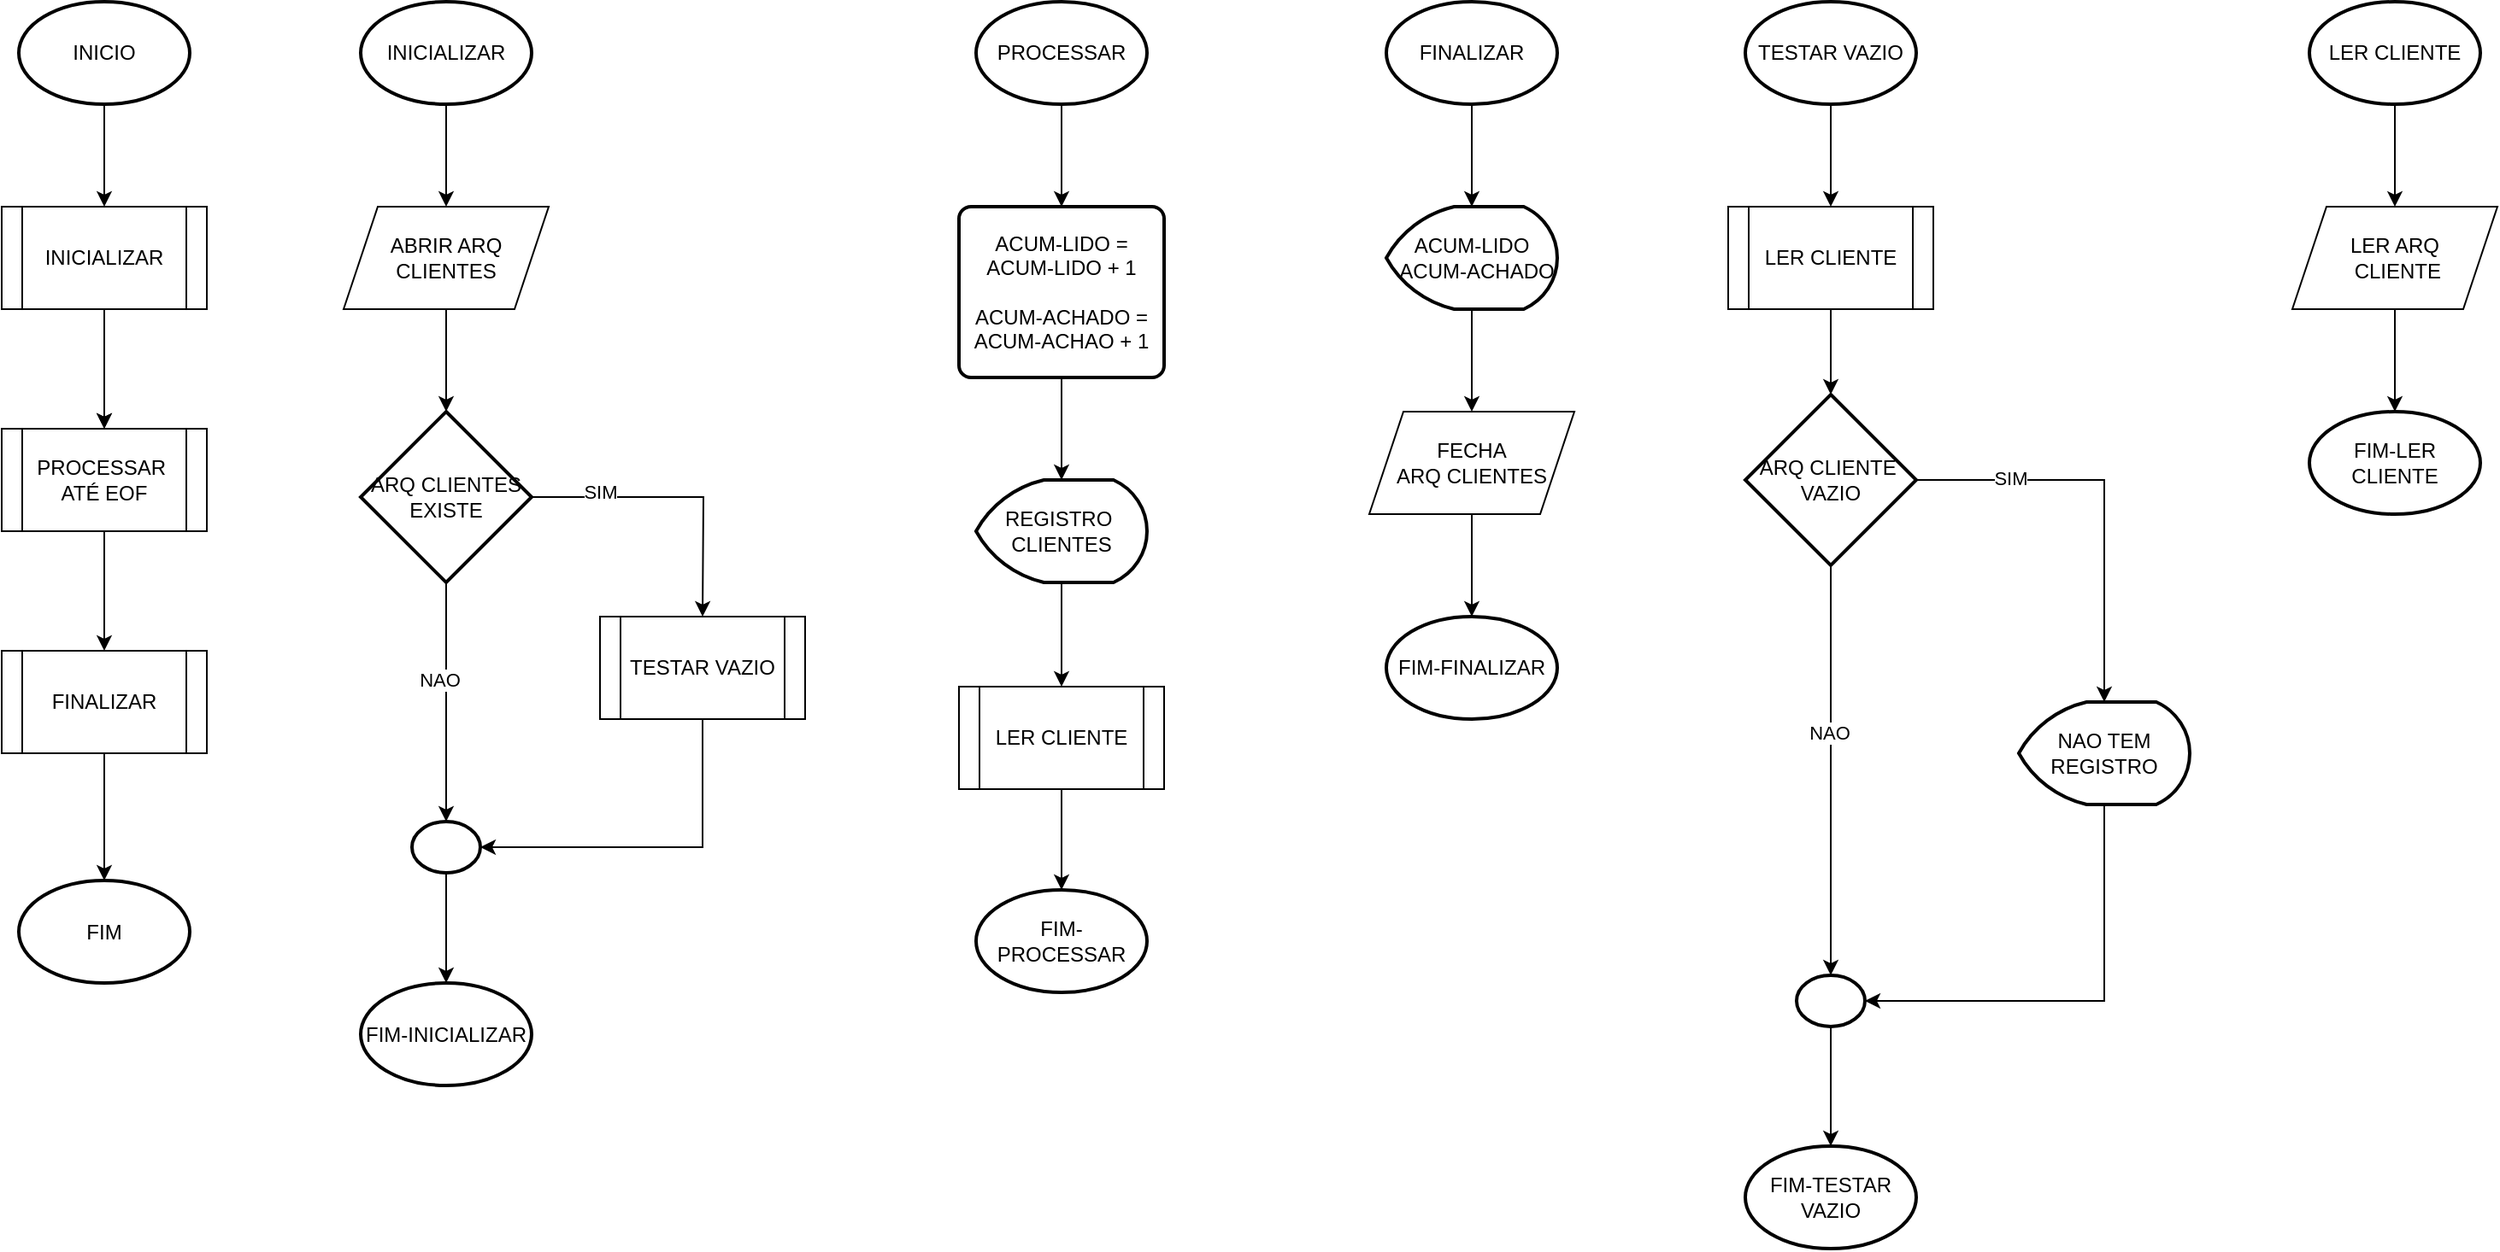 <mxfile version="24.5.3" type="device">
  <diagram name="INICIO" id="7L5nBzuBGl_KogjX439_">
    <mxGraphModel dx="1050" dy="629" grid="1" gridSize="10" guides="1" tooltips="1" connect="1" arrows="1" fold="1" page="1" pageScale="1" pageWidth="827" pageHeight="1169" math="0" shadow="0">
      <root>
        <mxCell id="0" />
        <mxCell id="1" parent="0" />
        <mxCell id="4GzO2HuCPR0ZWuBhqW5l-5" value="" style="edgeStyle=orthogonalEdgeStyle;rounded=0;orthogonalLoop=1;jettySize=auto;html=1;" parent="1" source="4GzO2HuCPR0ZWuBhqW5l-1" target="4GzO2HuCPR0ZWuBhqW5l-4" edge="1">
          <mxGeometry relative="1" as="geometry" />
        </mxCell>
        <mxCell id="4GzO2HuCPR0ZWuBhqW5l-1" value="INICIO" style="strokeWidth=2;html=1;shape=mxgraph.flowchart.start_1;whiteSpace=wrap;" parent="1" vertex="1">
          <mxGeometry x="60" y="20" width="100" height="60" as="geometry" />
        </mxCell>
        <mxCell id="4GzO2HuCPR0ZWuBhqW5l-10" value="" style="edgeStyle=orthogonalEdgeStyle;rounded=0;orthogonalLoop=1;jettySize=auto;html=1;" parent="1" source="4GzO2HuCPR0ZWuBhqW5l-2" target="4GzO2HuCPR0ZWuBhqW5l-9" edge="1">
          <mxGeometry relative="1" as="geometry" />
        </mxCell>
        <UserObject label="FINALIZAR" link="data:page/id,deDDoAH28g8LAlweGlOw" id="4GzO2HuCPR0ZWuBhqW5l-2">
          <mxCell style="shape=process;whiteSpace=wrap;html=1;backgroundOutline=1;" parent="1" vertex="1">
            <mxGeometry x="50" y="400" width="120" height="60" as="geometry" />
          </mxCell>
        </UserObject>
        <mxCell id="4GzO2HuCPR0ZWuBhqW5l-7" value="" style="edgeStyle=orthogonalEdgeStyle;rounded=0;orthogonalLoop=1;jettySize=auto;html=1;" parent="1" source="4GzO2HuCPR0ZWuBhqW5l-3" target="4GzO2HuCPR0ZWuBhqW5l-2" edge="1">
          <mxGeometry relative="1" as="geometry" />
        </mxCell>
        <UserObject label="PROCESSAR&amp;nbsp;&lt;div&gt;ATÉ EOF&lt;/div&gt;" link="data:page/id,35Z_oa8MOofcNe-zF00D" id="4GzO2HuCPR0ZWuBhqW5l-3">
          <mxCell style="shape=process;whiteSpace=wrap;html=1;backgroundOutline=1;" parent="1" vertex="1">
            <mxGeometry x="50" y="270" width="120" height="60" as="geometry" />
          </mxCell>
        </UserObject>
        <mxCell id="4GzO2HuCPR0ZWuBhqW5l-6" value="" style="edgeStyle=orthogonalEdgeStyle;rounded=0;orthogonalLoop=1;jettySize=auto;html=1;" parent="1" source="4GzO2HuCPR0ZWuBhqW5l-4" target="4GzO2HuCPR0ZWuBhqW5l-3" edge="1">
          <mxGeometry relative="1" as="geometry" />
        </mxCell>
        <mxCell id="8_iH0kpdrprveCnPVCKy-1" value="" style="edgeStyle=orthogonalEdgeStyle;rounded=0;orthogonalLoop=1;jettySize=auto;html=1;" parent="1" source="4GzO2HuCPR0ZWuBhqW5l-4" target="4GzO2HuCPR0ZWuBhqW5l-3" edge="1">
          <mxGeometry relative="1" as="geometry" />
        </mxCell>
        <UserObject label="INICIALIZAR" link="data:page/id,H3YtWCjim-SREWDC36Ih" id="4GzO2HuCPR0ZWuBhqW5l-4">
          <mxCell style="shape=process;whiteSpace=wrap;html=1;backgroundOutline=1;" parent="1" vertex="1">
            <mxGeometry x="50" y="140" width="120" height="60" as="geometry" />
          </mxCell>
        </UserObject>
        <mxCell id="4GzO2HuCPR0ZWuBhqW5l-9" value="FIM" style="strokeWidth=2;html=1;shape=mxgraph.flowchart.start_1;whiteSpace=wrap;" parent="1" vertex="1">
          <mxGeometry x="60" y="534.5" width="100" height="60" as="geometry" />
        </mxCell>
        <mxCell id="o9PiHeplSxoUp35Gi4G2-1" value="" style="edgeStyle=orthogonalEdgeStyle;rounded=0;orthogonalLoop=1;jettySize=auto;html=1;" parent="1" source="o9PiHeplSxoUp35Gi4G2-2" target="o9PiHeplSxoUp35Gi4G2-4" edge="1">
          <mxGeometry relative="1" as="geometry" />
        </mxCell>
        <mxCell id="o9PiHeplSxoUp35Gi4G2-2" value="INICIALIZAR" style="strokeWidth=2;html=1;shape=mxgraph.flowchart.start_1;whiteSpace=wrap;" parent="1" vertex="1">
          <mxGeometry x="260" y="20" width="100" height="60" as="geometry" />
        </mxCell>
        <mxCell id="o9PiHeplSxoUp35Gi4G2-3" value="" style="edgeStyle=orthogonalEdgeStyle;rounded=0;orthogonalLoop=1;jettySize=auto;html=1;" parent="1" source="o9PiHeplSxoUp35Gi4G2-4" target="o9PiHeplSxoUp35Gi4G2-7" edge="1">
          <mxGeometry relative="1" as="geometry" />
        </mxCell>
        <mxCell id="o9PiHeplSxoUp35Gi4G2-4" value="ABRIR ARQ&lt;div&gt;CLIENTES&lt;/div&gt;" style="shape=parallelogram;perimeter=parallelogramPerimeter;whiteSpace=wrap;html=1;fixedSize=1;" parent="1" vertex="1">
          <mxGeometry x="250" y="140" width="120" height="60" as="geometry" />
        </mxCell>
        <mxCell id="o9PiHeplSxoUp35Gi4G2-5" style="edgeStyle=orthogonalEdgeStyle;rounded=0;orthogonalLoop=1;jettySize=auto;html=1;exitX=1;exitY=0.5;exitDx=0;exitDy=0;exitPerimeter=0;entryX=0.5;entryY=0;entryDx=0;entryDy=0;" parent="1" source="o9PiHeplSxoUp35Gi4G2-7" edge="1">
          <mxGeometry relative="1" as="geometry">
            <mxPoint x="460" y="380" as="targetPoint" />
          </mxGeometry>
        </mxCell>
        <mxCell id="o9PiHeplSxoUp35Gi4G2-6" value="SIM" style="edgeLabel;html=1;align=center;verticalAlign=middle;resizable=0;points=[];" parent="o9PiHeplSxoUp35Gi4G2-5" vertex="1" connectable="0">
          <mxGeometry x="-0.532" y="3" relative="1" as="geometry">
            <mxPoint as="offset" />
          </mxGeometry>
        </mxCell>
        <mxCell id="o9PiHeplSxoUp35Gi4G2-7" value="ARQ CLIENTES&lt;div&gt;EXISTE&lt;/div&gt;" style="strokeWidth=2;html=1;shape=mxgraph.flowchart.decision;whiteSpace=wrap;" parent="1" vertex="1">
          <mxGeometry x="260" y="260" width="100" height="100" as="geometry" />
        </mxCell>
        <mxCell id="o9PiHeplSxoUp35Gi4G2-8" value="" style="edgeStyle=orthogonalEdgeStyle;rounded=0;orthogonalLoop=1;jettySize=auto;html=1;" parent="1" source="o9PiHeplSxoUp35Gi4G2-9" target="o9PiHeplSxoUp35Gi4G2-13" edge="1">
          <mxGeometry relative="1" as="geometry" />
        </mxCell>
        <mxCell id="o9PiHeplSxoUp35Gi4G2-9" value="" style="strokeWidth=2;html=1;shape=mxgraph.flowchart.start_2;whiteSpace=wrap;" parent="1" vertex="1">
          <mxGeometry x="290" y="500" width="40" height="30" as="geometry" />
        </mxCell>
        <mxCell id="o9PiHeplSxoUp35Gi4G2-10" style="edgeStyle=orthogonalEdgeStyle;rounded=0;orthogonalLoop=1;jettySize=auto;html=1;exitX=0.5;exitY=1;exitDx=0;exitDy=0;exitPerimeter=0;entryX=0.5;entryY=0;entryDx=0;entryDy=0;entryPerimeter=0;" parent="1" source="o9PiHeplSxoUp35Gi4G2-7" target="o9PiHeplSxoUp35Gi4G2-9" edge="1">
          <mxGeometry relative="1" as="geometry" />
        </mxCell>
        <mxCell id="o9PiHeplSxoUp35Gi4G2-11" value="NAO" style="edgeLabel;html=1;align=center;verticalAlign=middle;resizable=0;points=[];" parent="o9PiHeplSxoUp35Gi4G2-10" vertex="1" connectable="0">
          <mxGeometry x="-0.189" y="-4" relative="1" as="geometry">
            <mxPoint as="offset" />
          </mxGeometry>
        </mxCell>
        <mxCell id="o9PiHeplSxoUp35Gi4G2-13" value="FIM-INICIALIZAR" style="strokeWidth=2;html=1;shape=mxgraph.flowchart.start_1;whiteSpace=wrap;" parent="1" vertex="1">
          <mxGeometry x="260" y="594.5" width="100" height="60" as="geometry" />
        </mxCell>
        <UserObject label="TESTAR VAZIO" link="data:page/id,frfdRMNHUIXEiVPiFKcC" id="UTSOBOzlFbQW-pdvA3EJ-1">
          <mxCell style="shape=process;whiteSpace=wrap;html=1;backgroundOutline=1;" parent="1" vertex="1">
            <mxGeometry x="400" y="380" width="120" height="60" as="geometry" />
          </mxCell>
        </UserObject>
        <mxCell id="UTSOBOzlFbQW-pdvA3EJ-2" style="edgeStyle=orthogonalEdgeStyle;rounded=0;orthogonalLoop=1;jettySize=auto;html=1;exitX=0.5;exitY=1;exitDx=0;exitDy=0;entryX=1;entryY=0.5;entryDx=0;entryDy=0;entryPerimeter=0;" parent="1" source="UTSOBOzlFbQW-pdvA3EJ-1" target="o9PiHeplSxoUp35Gi4G2-9" edge="1">
          <mxGeometry relative="1" as="geometry" />
        </mxCell>
        <mxCell id="pbjN5mOLl254sgPktkxY-1" value="" style="edgeStyle=orthogonalEdgeStyle;rounded=0;orthogonalLoop=1;jettySize=auto;html=1;" parent="1" source="pbjN5mOLl254sgPktkxY-2" target="pbjN5mOLl254sgPktkxY-4" edge="1">
          <mxGeometry relative="1" as="geometry" />
        </mxCell>
        <mxCell id="pbjN5mOLl254sgPktkxY-2" value="PROCESSAR" style="strokeWidth=2;html=1;shape=mxgraph.flowchart.start_1;whiteSpace=wrap;" parent="1" vertex="1">
          <mxGeometry x="620" y="20" width="100" height="60" as="geometry" />
        </mxCell>
        <mxCell id="pbjN5mOLl254sgPktkxY-3" value="" style="edgeStyle=orthogonalEdgeStyle;rounded=0;orthogonalLoop=1;jettySize=auto;html=1;" parent="1" source="pbjN5mOLl254sgPktkxY-4" target="pbjN5mOLl254sgPktkxY-6" edge="1">
          <mxGeometry relative="1" as="geometry" />
        </mxCell>
        <mxCell id="pbjN5mOLl254sgPktkxY-4" value="ACUM-LIDO = ACUM-LIDO + 1&lt;div&gt;&lt;br&gt;&lt;/div&gt;&lt;div&gt;ACUM-ACHADO = ACUM-ACHAO + 1&lt;br&gt;&lt;/div&gt;" style="rounded=1;whiteSpace=wrap;html=1;absoluteArcSize=1;arcSize=14;strokeWidth=2;" parent="1" vertex="1">
          <mxGeometry x="610" y="140" width="120" height="100" as="geometry" />
        </mxCell>
        <mxCell id="pbjN5mOLl254sgPktkxY-5" value="" style="edgeStyle=orthogonalEdgeStyle;rounded=0;orthogonalLoop=1;jettySize=auto;html=1;" parent="1" source="pbjN5mOLl254sgPktkxY-6" target="pbjN5mOLl254sgPktkxY-8" edge="1">
          <mxGeometry relative="1" as="geometry" />
        </mxCell>
        <mxCell id="pbjN5mOLl254sgPktkxY-6" value="REGISTRO&amp;nbsp;&lt;div&gt;CLIENTES&lt;/div&gt;" style="strokeWidth=2;html=1;shape=mxgraph.flowchart.display;whiteSpace=wrap;" parent="1" vertex="1">
          <mxGeometry x="620" y="300" width="100" height="60" as="geometry" />
        </mxCell>
        <mxCell id="pbjN5mOLl254sgPktkxY-7" value="" style="edgeStyle=orthogonalEdgeStyle;rounded=0;orthogonalLoop=1;jettySize=auto;html=1;" parent="1" source="pbjN5mOLl254sgPktkxY-8" target="pbjN5mOLl254sgPktkxY-9" edge="1">
          <mxGeometry relative="1" as="geometry" />
        </mxCell>
        <UserObject label="LER CLIENTE" link="data:page/id,E5KJQuCq-nyBWsrl7kWx" id="pbjN5mOLl254sgPktkxY-8">
          <mxCell style="shape=process;whiteSpace=wrap;html=1;backgroundOutline=1;" parent="1" vertex="1">
            <mxGeometry x="610" y="421" width="120" height="60" as="geometry" />
          </mxCell>
        </UserObject>
        <mxCell id="pbjN5mOLl254sgPktkxY-9" value="FIM-PROCESSAR" style="strokeWidth=2;html=1;shape=mxgraph.flowchart.start_1;whiteSpace=wrap;" parent="1" vertex="1">
          <mxGeometry x="620" y="540" width="100" height="60" as="geometry" />
        </mxCell>
        <mxCell id="jcjlY3k7IUR3bJKMN634-1" value="" style="edgeStyle=orthogonalEdgeStyle;rounded=0;orthogonalLoop=1;jettySize=auto;html=1;" parent="1" source="jcjlY3k7IUR3bJKMN634-2" target="jcjlY3k7IUR3bJKMN634-4" edge="1">
          <mxGeometry relative="1" as="geometry" />
        </mxCell>
        <mxCell id="jcjlY3k7IUR3bJKMN634-2" value="FINALIZAR" style="strokeWidth=2;html=1;shape=mxgraph.flowchart.start_1;whiteSpace=wrap;" parent="1" vertex="1">
          <mxGeometry x="860" y="20" width="100" height="60" as="geometry" />
        </mxCell>
        <mxCell id="jcjlY3k7IUR3bJKMN634-3" value="" style="edgeStyle=orthogonalEdgeStyle;rounded=0;orthogonalLoop=1;jettySize=auto;html=1;" parent="1" source="jcjlY3k7IUR3bJKMN634-4" target="jcjlY3k7IUR3bJKMN634-6" edge="1">
          <mxGeometry relative="1" as="geometry" />
        </mxCell>
        <mxCell id="jcjlY3k7IUR3bJKMN634-4" value="ACUM-LIDO&lt;div&gt;&amp;nbsp; ACUM-ACHADO&lt;/div&gt;" style="strokeWidth=2;html=1;shape=mxgraph.flowchart.display;whiteSpace=wrap;" parent="1" vertex="1">
          <mxGeometry x="860" y="140" width="100" height="60" as="geometry" />
        </mxCell>
        <mxCell id="jcjlY3k7IUR3bJKMN634-5" value="" style="edgeStyle=orthogonalEdgeStyle;rounded=0;orthogonalLoop=1;jettySize=auto;html=1;" parent="1" source="jcjlY3k7IUR3bJKMN634-6" target="jcjlY3k7IUR3bJKMN634-7" edge="1">
          <mxGeometry relative="1" as="geometry" />
        </mxCell>
        <mxCell id="jcjlY3k7IUR3bJKMN634-6" value="FECHA&lt;div&gt;ARQ CLIENTES&lt;/div&gt;" style="shape=parallelogram;perimeter=parallelogramPerimeter;whiteSpace=wrap;html=1;fixedSize=1;" parent="1" vertex="1">
          <mxGeometry x="850" y="260" width="120" height="60" as="geometry" />
        </mxCell>
        <mxCell id="jcjlY3k7IUR3bJKMN634-7" value="FIM-FINALIZAR" style="strokeWidth=2;html=1;shape=mxgraph.flowchart.start_1;whiteSpace=wrap;" parent="1" vertex="1">
          <mxGeometry x="860" y="380" width="100" height="60" as="geometry" />
        </mxCell>
        <mxCell id="hUP4RfDfS7Kk7oUbCN3F-1" value="" style="edgeStyle=orthogonalEdgeStyle;rounded=0;orthogonalLoop=1;jettySize=auto;html=1;" parent="1" source="hUP4RfDfS7Kk7oUbCN3F-5" target="hUP4RfDfS7Kk7oUbCN3F-3" edge="1">
          <mxGeometry relative="1" as="geometry" />
        </mxCell>
        <mxCell id="hUP4RfDfS7Kk7oUbCN3F-2" value="TESTAR VAZIO" style="strokeWidth=2;html=1;shape=mxgraph.flowchart.start_1;whiteSpace=wrap;" parent="1" vertex="1">
          <mxGeometry x="1070" y="20" width="100" height="60" as="geometry" />
        </mxCell>
        <mxCell id="hUP4RfDfS7Kk7oUbCN3F-3" value="ARQ CLIENTE&amp;nbsp;&lt;div&gt;VAZIO&lt;/div&gt;" style="strokeWidth=2;html=1;shape=mxgraph.flowchart.decision;whiteSpace=wrap;" parent="1" vertex="1">
          <mxGeometry x="1070" y="250" width="100" height="100" as="geometry" />
        </mxCell>
        <mxCell id="hUP4RfDfS7Kk7oUbCN3F-4" value="" style="edgeStyle=orthogonalEdgeStyle;rounded=0;orthogonalLoop=1;jettySize=auto;html=1;" parent="1" source="hUP4RfDfS7Kk7oUbCN3F-2" target="hUP4RfDfS7Kk7oUbCN3F-5" edge="1">
          <mxGeometry relative="1" as="geometry">
            <mxPoint x="1120" y="80" as="sourcePoint" />
            <mxPoint x="1120" y="250" as="targetPoint" />
          </mxGeometry>
        </mxCell>
        <UserObject label="LER CLIENTE" link="data:page/id,E5KJQuCq-nyBWsrl7kWx" id="hUP4RfDfS7Kk7oUbCN3F-5">
          <mxCell style="shape=process;whiteSpace=wrap;html=1;backgroundOutline=1;" parent="1" vertex="1">
            <mxGeometry x="1060" y="140" width="120" height="60" as="geometry" />
          </mxCell>
        </UserObject>
        <mxCell id="hUP4RfDfS7Kk7oUbCN3F-6" value="" style="edgeStyle=orthogonalEdgeStyle;rounded=0;orthogonalLoop=1;jettySize=auto;html=1;" parent="1" source="hUP4RfDfS7Kk7oUbCN3F-7" target="hUP4RfDfS7Kk7oUbCN3F-13" edge="1">
          <mxGeometry relative="1" as="geometry" />
        </mxCell>
        <mxCell id="hUP4RfDfS7Kk7oUbCN3F-7" value="" style="strokeWidth=2;html=1;shape=mxgraph.flowchart.start_2;whiteSpace=wrap;" parent="1" vertex="1">
          <mxGeometry x="1100" y="590" width="40" height="30" as="geometry" />
        </mxCell>
        <mxCell id="hUP4RfDfS7Kk7oUbCN3F-8" style="edgeStyle=orthogonalEdgeStyle;rounded=0;orthogonalLoop=1;jettySize=auto;html=1;exitX=0.5;exitY=1;exitDx=0;exitDy=0;exitPerimeter=0;entryX=0.5;entryY=0;entryDx=0;entryDy=0;entryPerimeter=0;" parent="1" source="hUP4RfDfS7Kk7oUbCN3F-3" target="hUP4RfDfS7Kk7oUbCN3F-7" edge="1">
          <mxGeometry relative="1" as="geometry" />
        </mxCell>
        <mxCell id="hUP4RfDfS7Kk7oUbCN3F-9" value="NAO" style="edgeLabel;html=1;align=center;verticalAlign=middle;resizable=0;points=[];" parent="hUP4RfDfS7Kk7oUbCN3F-8" vertex="1" connectable="0">
          <mxGeometry x="-0.189" y="-1" relative="1" as="geometry">
            <mxPoint as="offset" />
          </mxGeometry>
        </mxCell>
        <mxCell id="hUP4RfDfS7Kk7oUbCN3F-10" value="" style="edgeStyle=orthogonalEdgeStyle;rounded=0;orthogonalLoop=1;jettySize=auto;html=1;exitX=1;exitY=0.5;exitDx=0;exitDy=0;exitPerimeter=0;entryX=0.5;entryY=0;entryDx=0;entryDy=0;" parent="1" source="hUP4RfDfS7Kk7oUbCN3F-3" target="hUP4RfDfS7Kk7oUbCN3F-12" edge="1">
          <mxGeometry relative="1" as="geometry">
            <mxPoint x="1170" y="300" as="sourcePoint" />
            <mxPoint x="1260" y="460" as="targetPoint" />
          </mxGeometry>
        </mxCell>
        <mxCell id="hUP4RfDfS7Kk7oUbCN3F-11" value="SIM" style="edgeLabel;html=1;align=center;verticalAlign=middle;resizable=0;points=[];" parent="hUP4RfDfS7Kk7oUbCN3F-10" vertex="1" connectable="0">
          <mxGeometry x="-0.544" y="1" relative="1" as="geometry">
            <mxPoint as="offset" />
          </mxGeometry>
        </mxCell>
        <mxCell id="hUP4RfDfS7Kk7oUbCN3F-12" value="NAO TEM REGISTRO" style="strokeWidth=2;html=1;shape=mxgraph.flowchart.display;whiteSpace=wrap;" parent="1" vertex="1">
          <mxGeometry x="1230" y="430" width="100" height="60" as="geometry" />
        </mxCell>
        <mxCell id="hUP4RfDfS7Kk7oUbCN3F-13" value="FIM-TESTAR VAZIO" style="strokeWidth=2;html=1;shape=mxgraph.flowchart.start_1;whiteSpace=wrap;" parent="1" vertex="1">
          <mxGeometry x="1070" y="690" width="100" height="60" as="geometry" />
        </mxCell>
        <mxCell id="hUP4RfDfS7Kk7oUbCN3F-14" style="edgeStyle=orthogonalEdgeStyle;rounded=0;orthogonalLoop=1;jettySize=auto;html=1;entryX=1;entryY=0.5;entryDx=0;entryDy=0;entryPerimeter=0;" parent="1" source="hUP4RfDfS7Kk7oUbCN3F-12" target="hUP4RfDfS7Kk7oUbCN3F-7" edge="1">
          <mxGeometry relative="1" as="geometry">
            <Array as="points">
              <mxPoint x="1280" y="605" />
            </Array>
          </mxGeometry>
        </mxCell>
        <mxCell id="o73klWyjyKaMH1yVxhfO-1" value="" style="edgeStyle=orthogonalEdgeStyle;rounded=0;orthogonalLoop=1;jettySize=auto;html=1;" parent="1" source="o73klWyjyKaMH1yVxhfO-2" target="o73klWyjyKaMH1yVxhfO-4" edge="1">
          <mxGeometry relative="1" as="geometry" />
        </mxCell>
        <mxCell id="o73klWyjyKaMH1yVxhfO-2" value="LER CLIENTE" style="strokeWidth=2;html=1;shape=mxgraph.flowchart.start_1;whiteSpace=wrap;" parent="1" vertex="1">
          <mxGeometry x="1400" y="20" width="100" height="60" as="geometry" />
        </mxCell>
        <mxCell id="o73klWyjyKaMH1yVxhfO-3" value="" style="edgeStyle=orthogonalEdgeStyle;rounded=0;orthogonalLoop=1;jettySize=auto;html=1;" parent="1" source="o73klWyjyKaMH1yVxhfO-4" target="o73klWyjyKaMH1yVxhfO-5" edge="1">
          <mxGeometry relative="1" as="geometry" />
        </mxCell>
        <mxCell id="o73klWyjyKaMH1yVxhfO-4" value="LER ARQ&lt;div&gt;&amp;nbsp;CLIENTE&lt;/div&gt;" style="shape=parallelogram;perimeter=parallelogramPerimeter;whiteSpace=wrap;html=1;fixedSize=1;" parent="1" vertex="1">
          <mxGeometry x="1390" y="140" width="120" height="60" as="geometry" />
        </mxCell>
        <mxCell id="o73klWyjyKaMH1yVxhfO-5" value="FIM-LER CLIENTE" style="strokeWidth=2;html=1;shape=mxgraph.flowchart.start_1;whiteSpace=wrap;" parent="1" vertex="1">
          <mxGeometry x="1400" y="260" width="100" height="60" as="geometry" />
        </mxCell>
      </root>
    </mxGraphModel>
  </diagram>
</mxfile>
